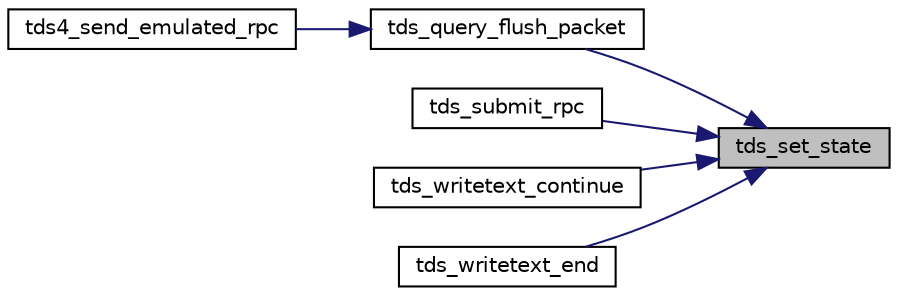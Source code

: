 digraph "tds_set_state"
{
 // LATEX_PDF_SIZE
  edge [fontname="Helvetica",fontsize="10",labelfontname="Helvetica",labelfontsize="10"];
  node [fontname="Helvetica",fontsize="10",shape=record];
  rankdir="RL";
  Node1 [label="tds_set_state",height=0.2,width=0.4,color="black", fillcolor="grey75", style="filled", fontcolor="black",tooltip="Set state of TDS connection, with logging and checking."];
  Node1 -> Node2 [dir="back",color="midnightblue",fontsize="10",style="solid",fontname="Helvetica"];
  Node2 [label="tds_query_flush_packet",height=0.2,width=0.4,color="black", fillcolor="white", style="filled",URL="$a00563.html#gada27f4cfce925240ad33b71b63ca692d",tooltip="Flush query packet."];
  Node2 -> Node3 [dir="back",color="midnightblue",fontsize="10",style="solid",fontname="Helvetica"];
  Node3 [label="tds4_send_emulated_rpc",height=0.2,width=0.4,color="black", fillcolor="white", style="filled",URL="$a00563.html#ga2d0a06c1a30dd2470dc7a788de21b080",tooltip="Send RPC as string query."];
  Node1 -> Node4 [dir="back",color="midnightblue",fontsize="10",style="solid",fontname="Helvetica"];
  Node4 [label="tds_submit_rpc",height=0.2,width=0.4,color="black", fillcolor="white", style="filled",URL="$a00563.html#ga5f071b94ad7889690762dc85646c74ab",tooltip="Calls a RPC from server."];
  Node1 -> Node5 [dir="back",color="midnightblue",fontsize="10",style="solid",fontname="Helvetica"];
  Node5 [label="tds_writetext_continue",height=0.2,width=0.4,color="black", fillcolor="white", style="filled",URL="$a00449.html#ab68dead99a2ebec55895a10cd3db5202",tooltip="Send some data in the writetext request started by tds_writetext_start."];
  Node1 -> Node6 [dir="back",color="midnightblue",fontsize="10",style="solid",fontname="Helvetica"];
  Node6 [label="tds_writetext_end",height=0.2,width=0.4,color="black", fillcolor="white", style="filled",URL="$a00449.html#ac1e460551f1188620ea478238864ac4b",tooltip="Finish sending writetext data."];
}
